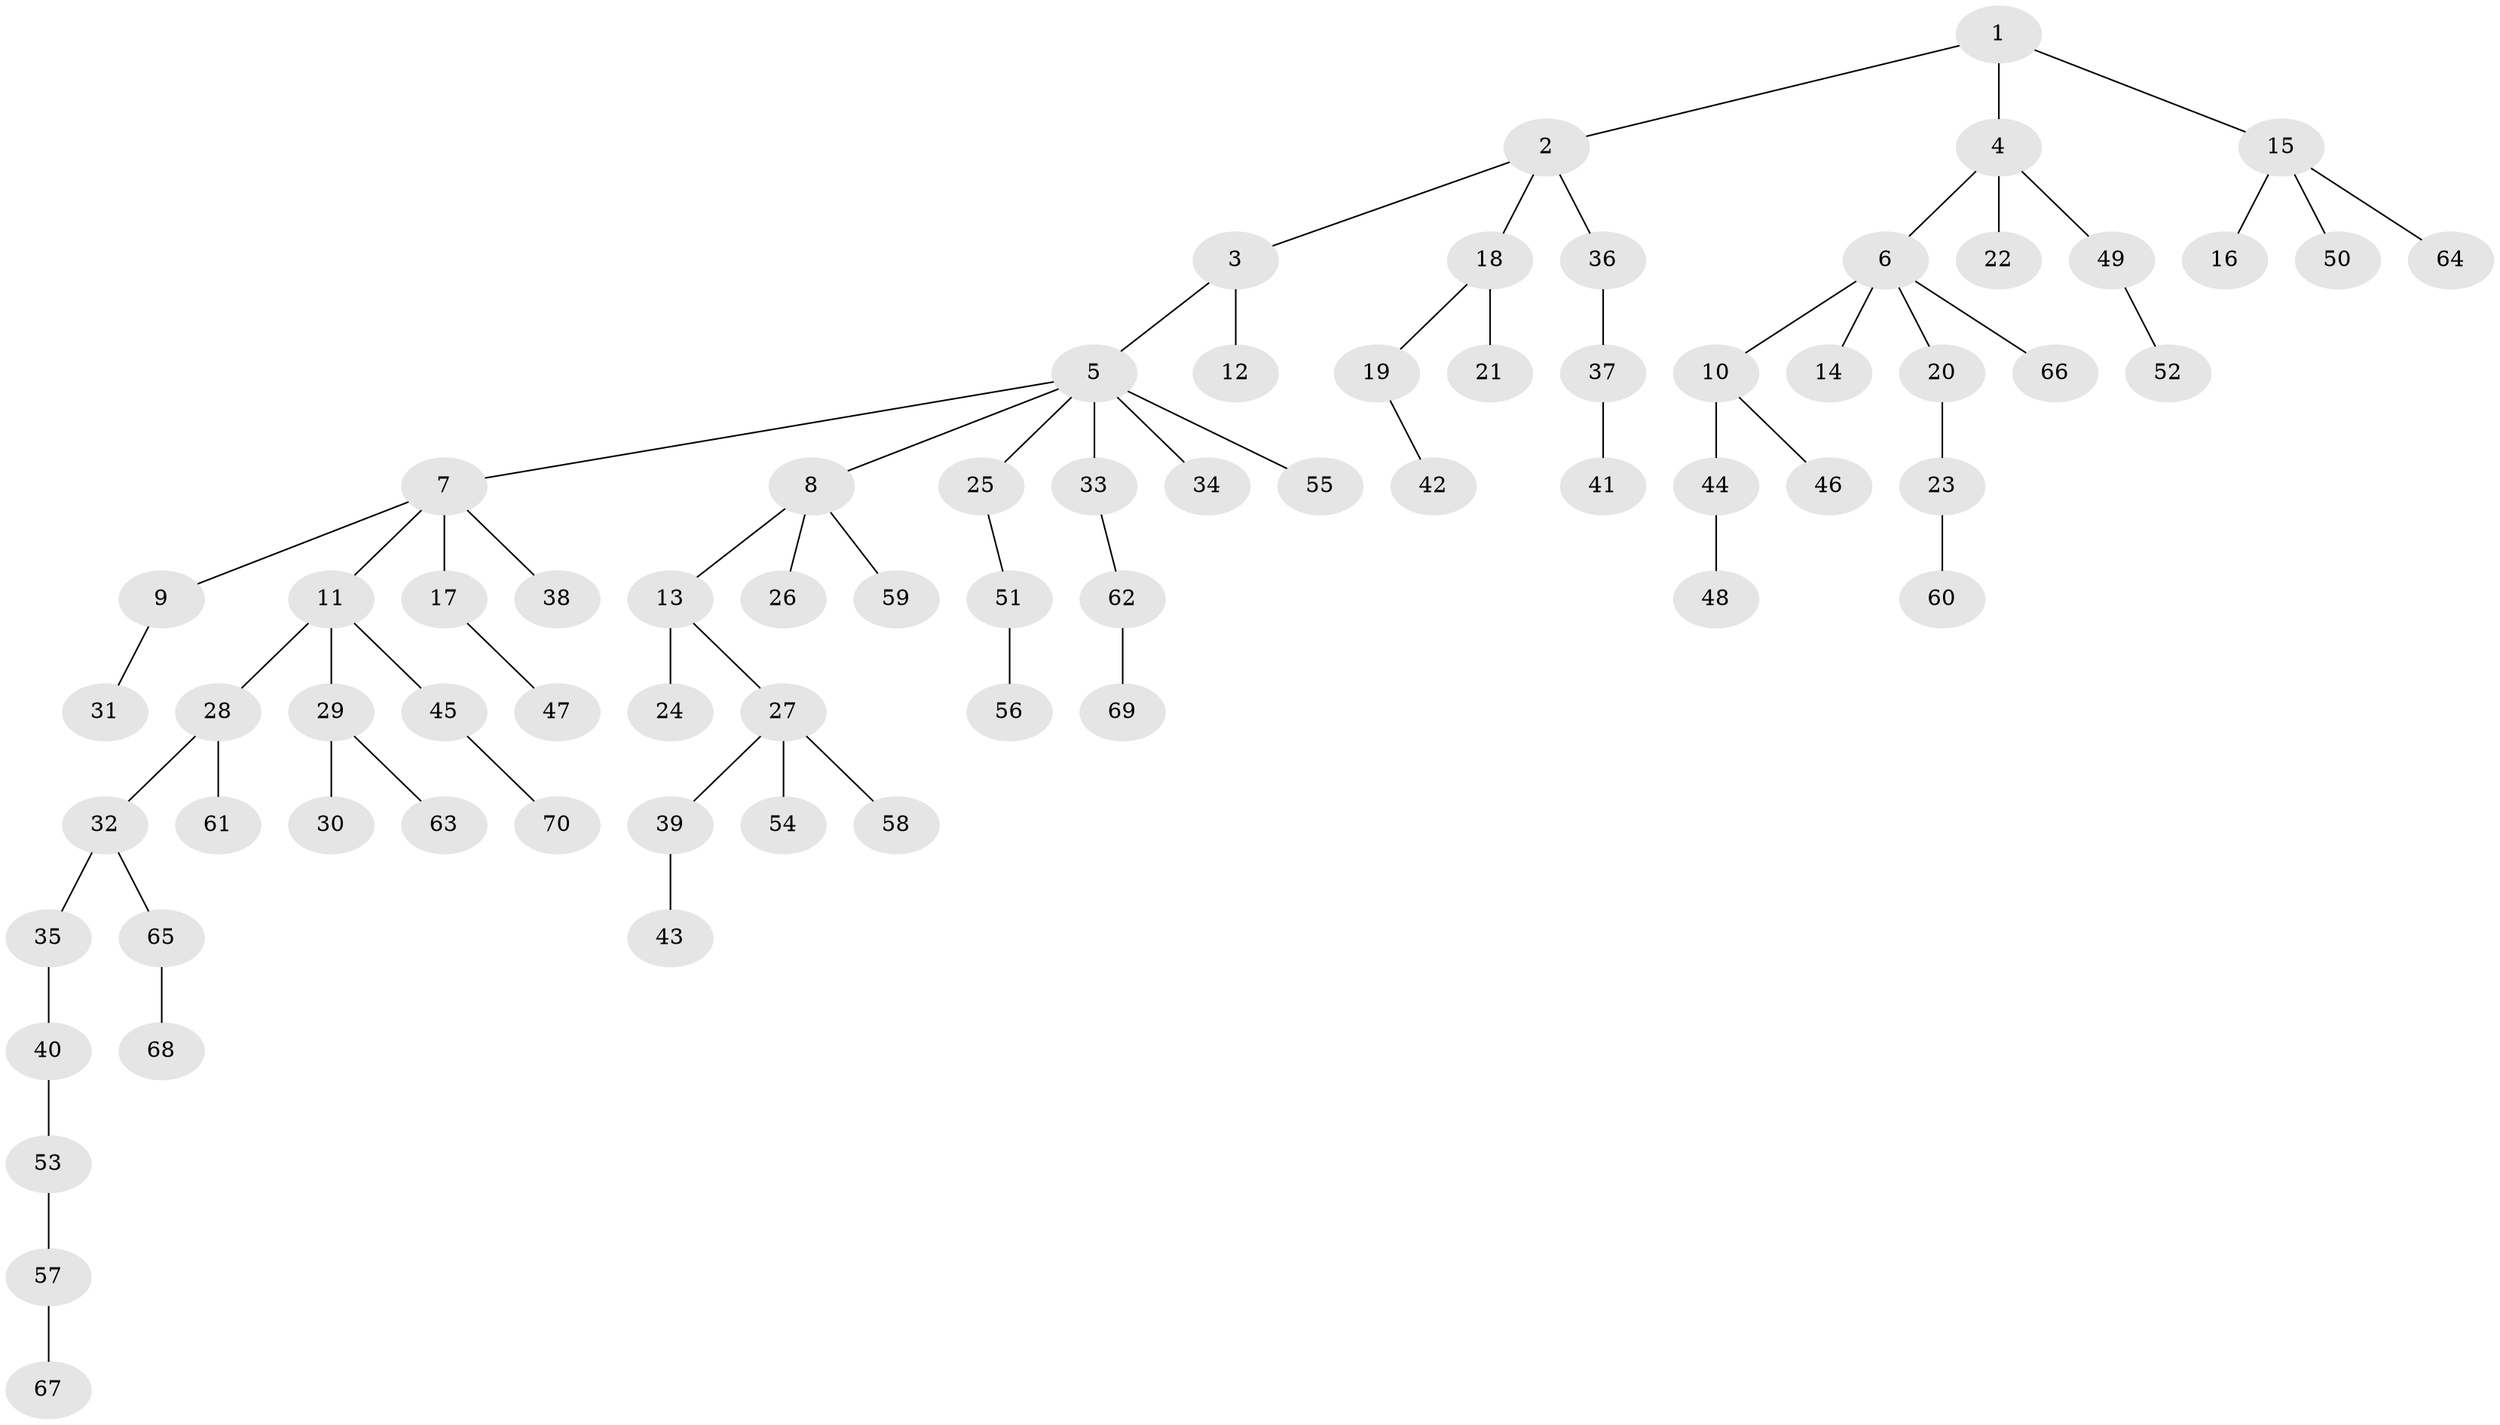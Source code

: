 // Generated by graph-tools (version 1.1) at 2025/11/02/27/25 16:11:26]
// undirected, 70 vertices, 69 edges
graph export_dot {
graph [start="1"]
  node [color=gray90,style=filled];
  1;
  2;
  3;
  4;
  5;
  6;
  7;
  8;
  9;
  10;
  11;
  12;
  13;
  14;
  15;
  16;
  17;
  18;
  19;
  20;
  21;
  22;
  23;
  24;
  25;
  26;
  27;
  28;
  29;
  30;
  31;
  32;
  33;
  34;
  35;
  36;
  37;
  38;
  39;
  40;
  41;
  42;
  43;
  44;
  45;
  46;
  47;
  48;
  49;
  50;
  51;
  52;
  53;
  54;
  55;
  56;
  57;
  58;
  59;
  60;
  61;
  62;
  63;
  64;
  65;
  66;
  67;
  68;
  69;
  70;
  1 -- 2;
  1 -- 4;
  1 -- 15;
  2 -- 3;
  2 -- 18;
  2 -- 36;
  3 -- 5;
  3 -- 12;
  4 -- 6;
  4 -- 22;
  4 -- 49;
  5 -- 7;
  5 -- 8;
  5 -- 25;
  5 -- 33;
  5 -- 34;
  5 -- 55;
  6 -- 10;
  6 -- 14;
  6 -- 20;
  6 -- 66;
  7 -- 9;
  7 -- 11;
  7 -- 17;
  7 -- 38;
  8 -- 13;
  8 -- 26;
  8 -- 59;
  9 -- 31;
  10 -- 44;
  10 -- 46;
  11 -- 28;
  11 -- 29;
  11 -- 45;
  13 -- 24;
  13 -- 27;
  15 -- 16;
  15 -- 50;
  15 -- 64;
  17 -- 47;
  18 -- 19;
  18 -- 21;
  19 -- 42;
  20 -- 23;
  23 -- 60;
  25 -- 51;
  27 -- 39;
  27 -- 54;
  27 -- 58;
  28 -- 32;
  28 -- 61;
  29 -- 30;
  29 -- 63;
  32 -- 35;
  32 -- 65;
  33 -- 62;
  35 -- 40;
  36 -- 37;
  37 -- 41;
  39 -- 43;
  40 -- 53;
  44 -- 48;
  45 -- 70;
  49 -- 52;
  51 -- 56;
  53 -- 57;
  57 -- 67;
  62 -- 69;
  65 -- 68;
}
